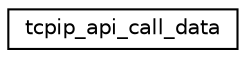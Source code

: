 digraph "Graphical Class Hierarchy"
{
 // LATEX_PDF_SIZE
  edge [fontname="Helvetica",fontsize="10",labelfontname="Helvetica",labelfontsize="10"];
  node [fontname="Helvetica",fontsize="10",shape=record];
  rankdir="LR";
  Node0 [label="tcpip_api_call_data",height=0.2,width=0.4,color="black", fillcolor="white", style="filled",URL="$structtcpip__api__call__data.html",tooltip=" "];
}
